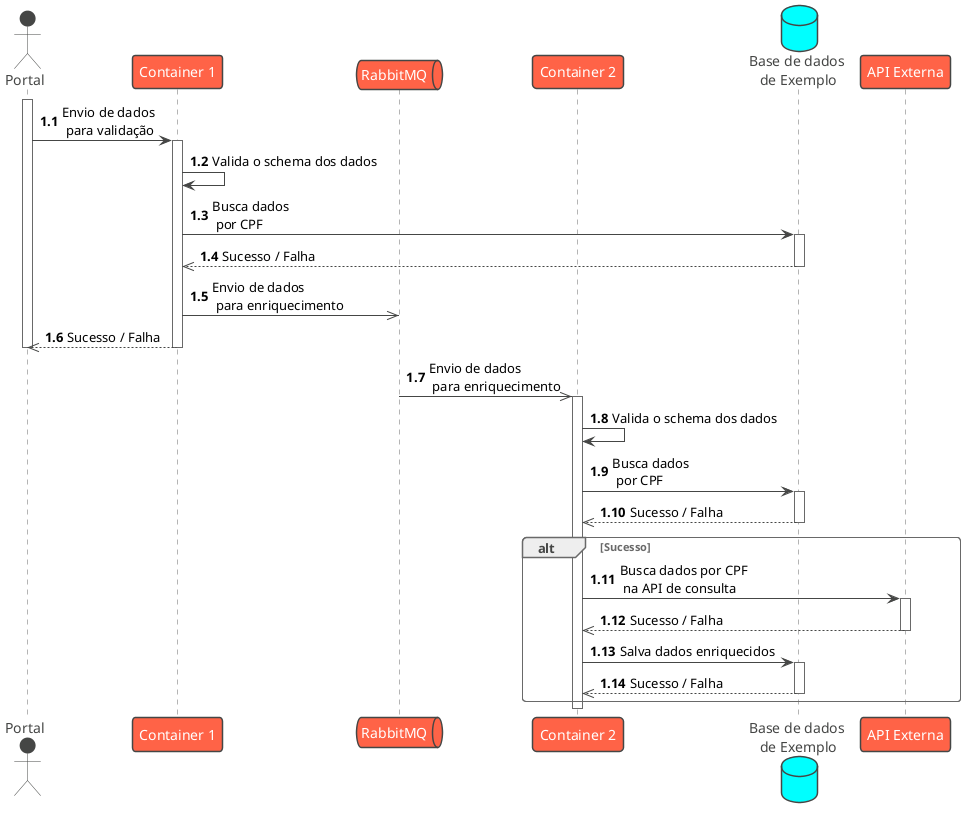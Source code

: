 @startuml

!theme vibrant
autonumber 1.1

actor Portal as P
participant "Container 1" as C1
queue RabbitMQ as RMQ
participant "Container 2" as C2
database "Base de dados\n de Exemplo" as BE
participant "API Externa" as APIE

activate P
P -> C1++ : Envio de dados\n para validação
C1 -> C1 : Valida o schema dos dados
C1 -> BE++ : Busca dados\n por CPF
BE -->> C1-- : Sucesso / Falha
C1 ->> RMQ : Envio de dados\n para enriquecimento
C1 -->> P-- : Sucesso / Falha
deactivate P

RMQ ->> C2++ : Envio de dados\n para enriquecimento
C2 -> C2 : Valida o schema dos dados
C2 -> BE++ : Busca dados\n por CPF
BE -->> C2-- : Sucesso / Falha
alt Sucesso
	C2 -> APIE++ : Busca dados por CPF\n na API de consulta
	APIE -->> C2-- : Sucesso / Falha
	C2 -> BE++ : Salva dados enriquecidos
	BE -->> C2-- : Sucesso / Falha
end
deactivate C2

@enduml